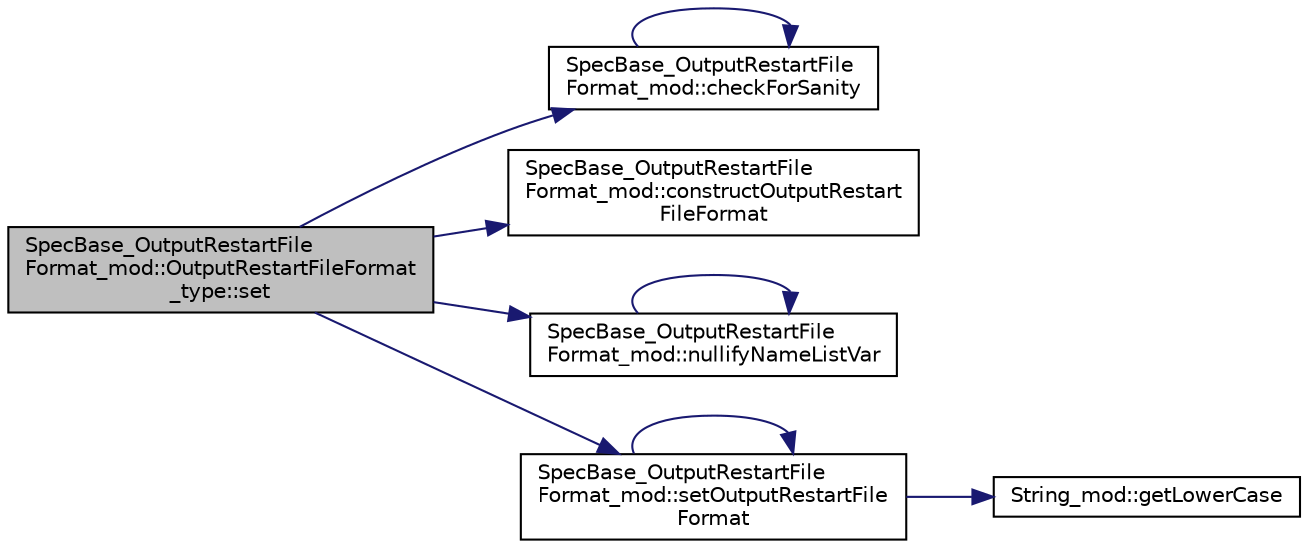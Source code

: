 digraph "SpecBase_OutputRestartFileFormat_mod::OutputRestartFileFormat_type::set"
{
 // LATEX_PDF_SIZE
  edge [fontname="Helvetica",fontsize="10",labelfontname="Helvetica",labelfontsize="10"];
  node [fontname="Helvetica",fontsize="10",shape=record];
  rankdir="LR";
  Node1 [label="SpecBase_OutputRestartFile\lFormat_mod::OutputRestartFileFormat\l_type::set",height=0.2,width=0.4,color="black", fillcolor="grey75", style="filled", fontcolor="black",tooltip=" "];
  Node1 -> Node2 [color="midnightblue",fontsize="10",style="solid",fontname="Helvetica"];
  Node2 [label="SpecBase_OutputRestartFile\lFormat_mod::checkForSanity",height=0.2,width=0.4,color="black", fillcolor="white", style="filled",URL="$namespaceSpecBase__OutputRestartFileFormat__mod.html#aa4052b9b1a5fcdaa57e5580eee02cdb0",tooltip=" "];
  Node2 -> Node2 [color="midnightblue",fontsize="10",style="solid",fontname="Helvetica"];
  Node1 -> Node3 [color="midnightblue",fontsize="10",style="solid",fontname="Helvetica"];
  Node3 [label="SpecBase_OutputRestartFile\lFormat_mod::constructOutputRestart\lFileFormat",height=0.2,width=0.4,color="black", fillcolor="white", style="filled",URL="$namespaceSpecBase__OutputRestartFileFormat__mod.html#af4bb64f6aee7de601b2ada56e92edbf0",tooltip=" "];
  Node1 -> Node4 [color="midnightblue",fontsize="10",style="solid",fontname="Helvetica"];
  Node4 [label="SpecBase_OutputRestartFile\lFormat_mod::nullifyNameListVar",height=0.2,width=0.4,color="black", fillcolor="white", style="filled",URL="$namespaceSpecBase__OutputRestartFileFormat__mod.html#abe55879d5687e96c658db296b0be2d97",tooltip=" "];
  Node4 -> Node4 [color="midnightblue",fontsize="10",style="solid",fontname="Helvetica"];
  Node1 -> Node5 [color="midnightblue",fontsize="10",style="solid",fontname="Helvetica"];
  Node5 [label="SpecBase_OutputRestartFile\lFormat_mod::setOutputRestartFile\lFormat",height=0.2,width=0.4,color="black", fillcolor="white", style="filled",URL="$namespaceSpecBase__OutputRestartFileFormat__mod.html#af5d601154da5347f3bb3476b253bf096",tooltip=" "];
  Node5 -> Node6 [color="midnightblue",fontsize="10",style="solid",fontname="Helvetica"];
  Node6 [label="String_mod::getLowerCase",height=0.2,width=0.4,color="black", fillcolor="white", style="filled",URL="$namespaceString__mod.html#ade10dffb10b5ed445fec280457aa9eb4",tooltip="Return the lowercase of the input assumed-size character vector."];
  Node5 -> Node5 [color="midnightblue",fontsize="10",style="solid",fontname="Helvetica"];
}
